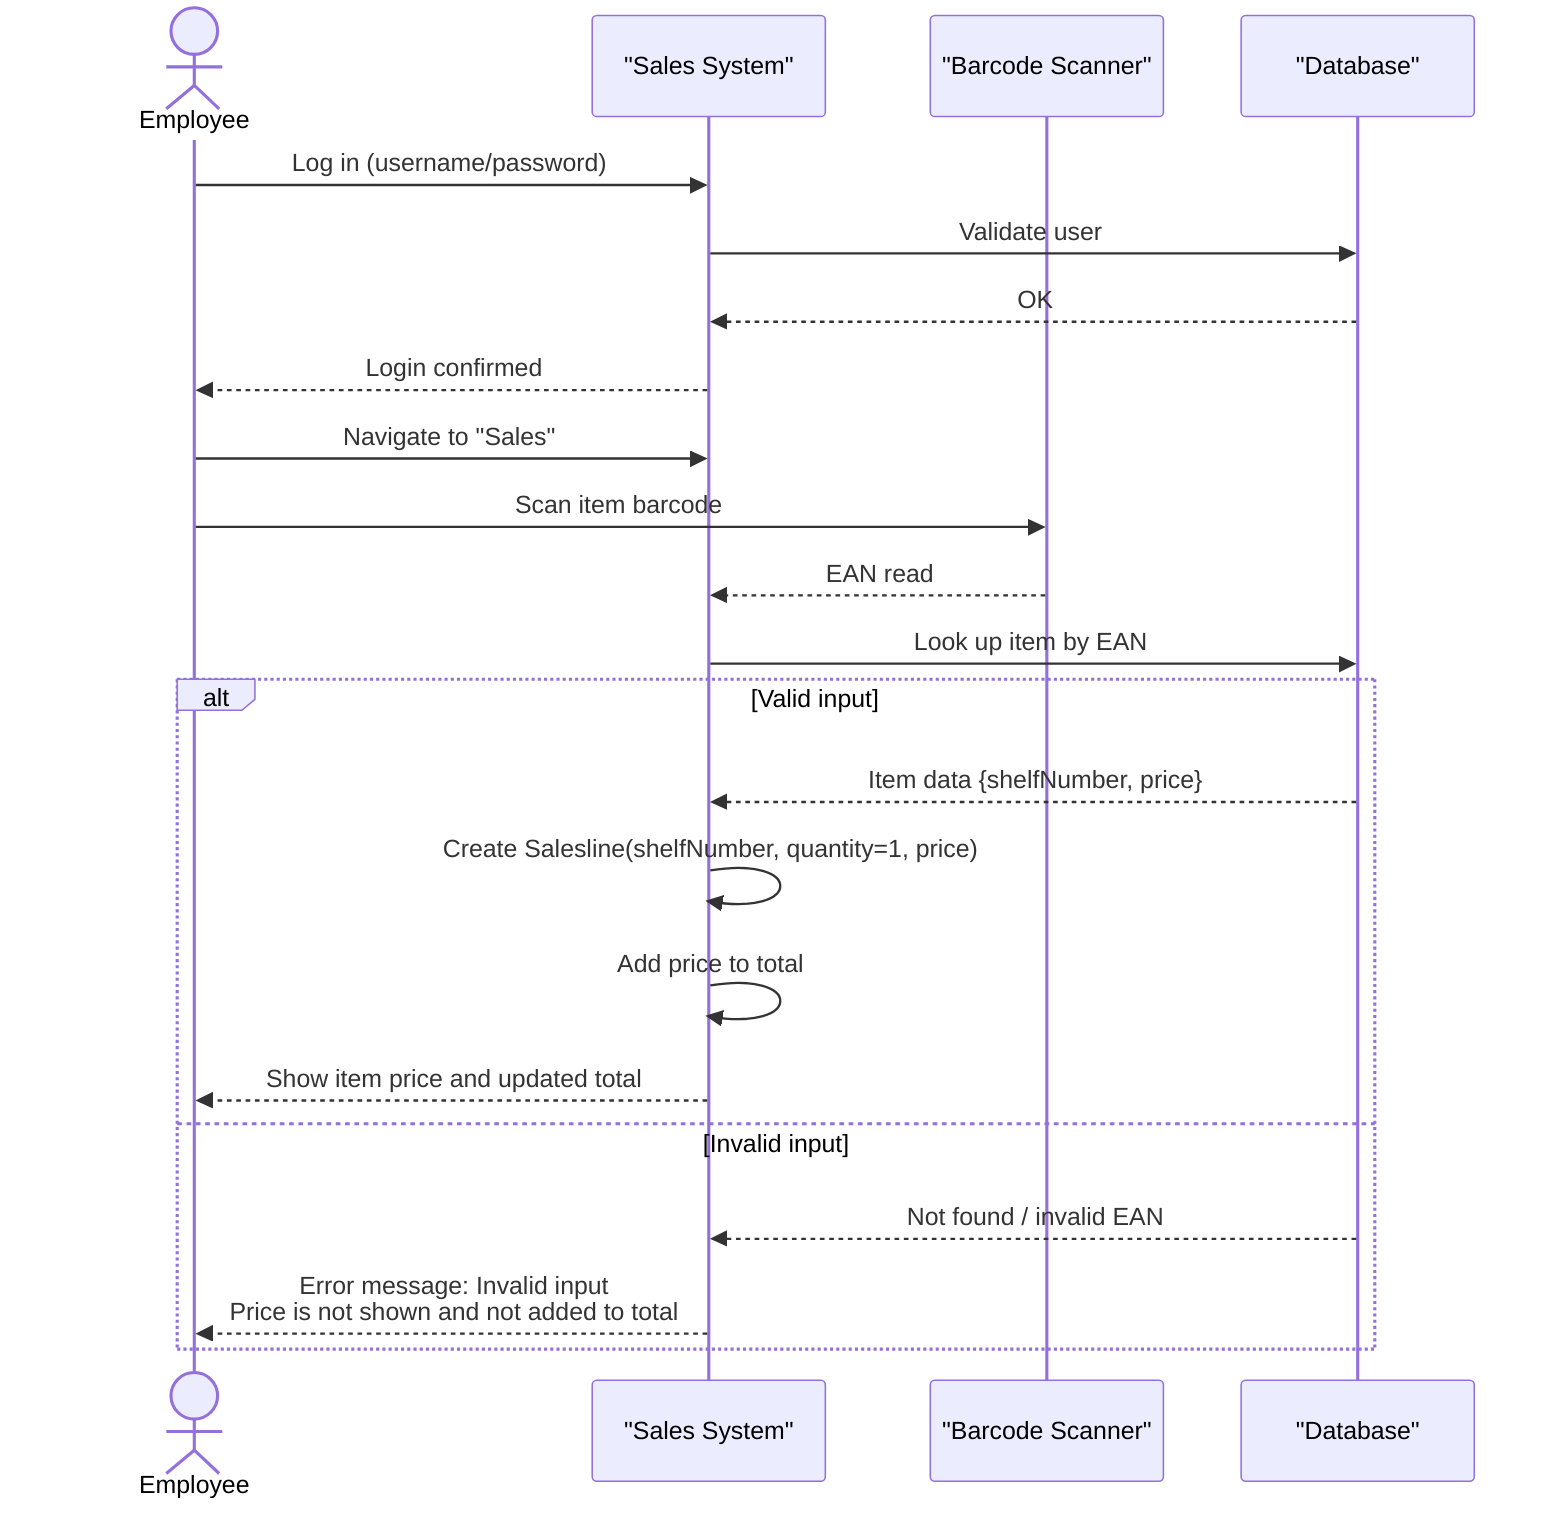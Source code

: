 sequenceDiagram

    actor Employee
    participant System as "Sales System"
    participant Scanner as "Barcode Scanner"
    participant DB as "Database"

    Employee->>System: Log in (username/password)
    System->>DB: Validate user
    DB-->>System: OK
    System-->>Employee: Login confirmed

    Employee->>System: Navigate to "Sales"

    Employee->>Scanner: Scan item barcode
    Scanner-->>System: EAN read

    System->>DB: Look up item by EAN
    alt Valid input
        DB-->>System: Item data {shelfNumber, price}
        System->>System: Create Salesline(shelfNumber, quantity=1, price)
        System->>System: Add price to total
        System-->>Employee: Show item price and updated total
    else Invalid input
        DB-->>System: Not found / invalid EAN
        System-->>Employee: Error message: Invalid input<br/>Price is not shown and not added to total
    end